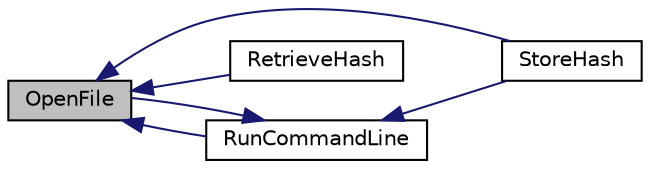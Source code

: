 digraph "OpenFile"
{
  edge [fontname="Helvetica",fontsize="10",labelfontname="Helvetica",labelfontsize="10"];
  node [fontname="Helvetica",fontsize="10",shape=record];
  rankdir="LR";
  Node12 [label="OpenFile",height=0.2,width=0.4,color="black", fillcolor="grey75", style="filled", fontcolor="black"];
  Node12 -> Node13 [dir="back",color="midnightblue",fontsize="10",style="solid",fontname="Helvetica"];
  Node13 [label="StoreHash",height=0.2,width=0.4,color="black", fillcolor="white", style="filled",URL="$classUtils_1_1Utils.html#a6a6081b53a45497b979b18772b1efcca"];
  Node12 -> Node14 [dir="back",color="midnightblue",fontsize="10",style="solid",fontname="Helvetica"];
  Node14 [label="RetrieveHash",height=0.2,width=0.4,color="black", fillcolor="white", style="filled",URL="$classUtils_1_1Utils.html#a2bd1d8d0b7927cc2fd650d00c0fa60ec"];
  Node12 -> Node15 [dir="back",color="midnightblue",fontsize="10",style="solid",fontname="Helvetica"];
  Node15 [label="RunCommandLine",height=0.2,width=0.4,color="black", fillcolor="white", style="filled",URL="$classUtils_1_1Utils.html#a717ed7015b19b7ad7685cdcdb85c57db"];
  Node15 -> Node13 [dir="back",color="midnightblue",fontsize="10",style="solid",fontname="Helvetica"];
  Node15 -> Node12 [dir="back",color="midnightblue",fontsize="10",style="solid",fontname="Helvetica"];
}

